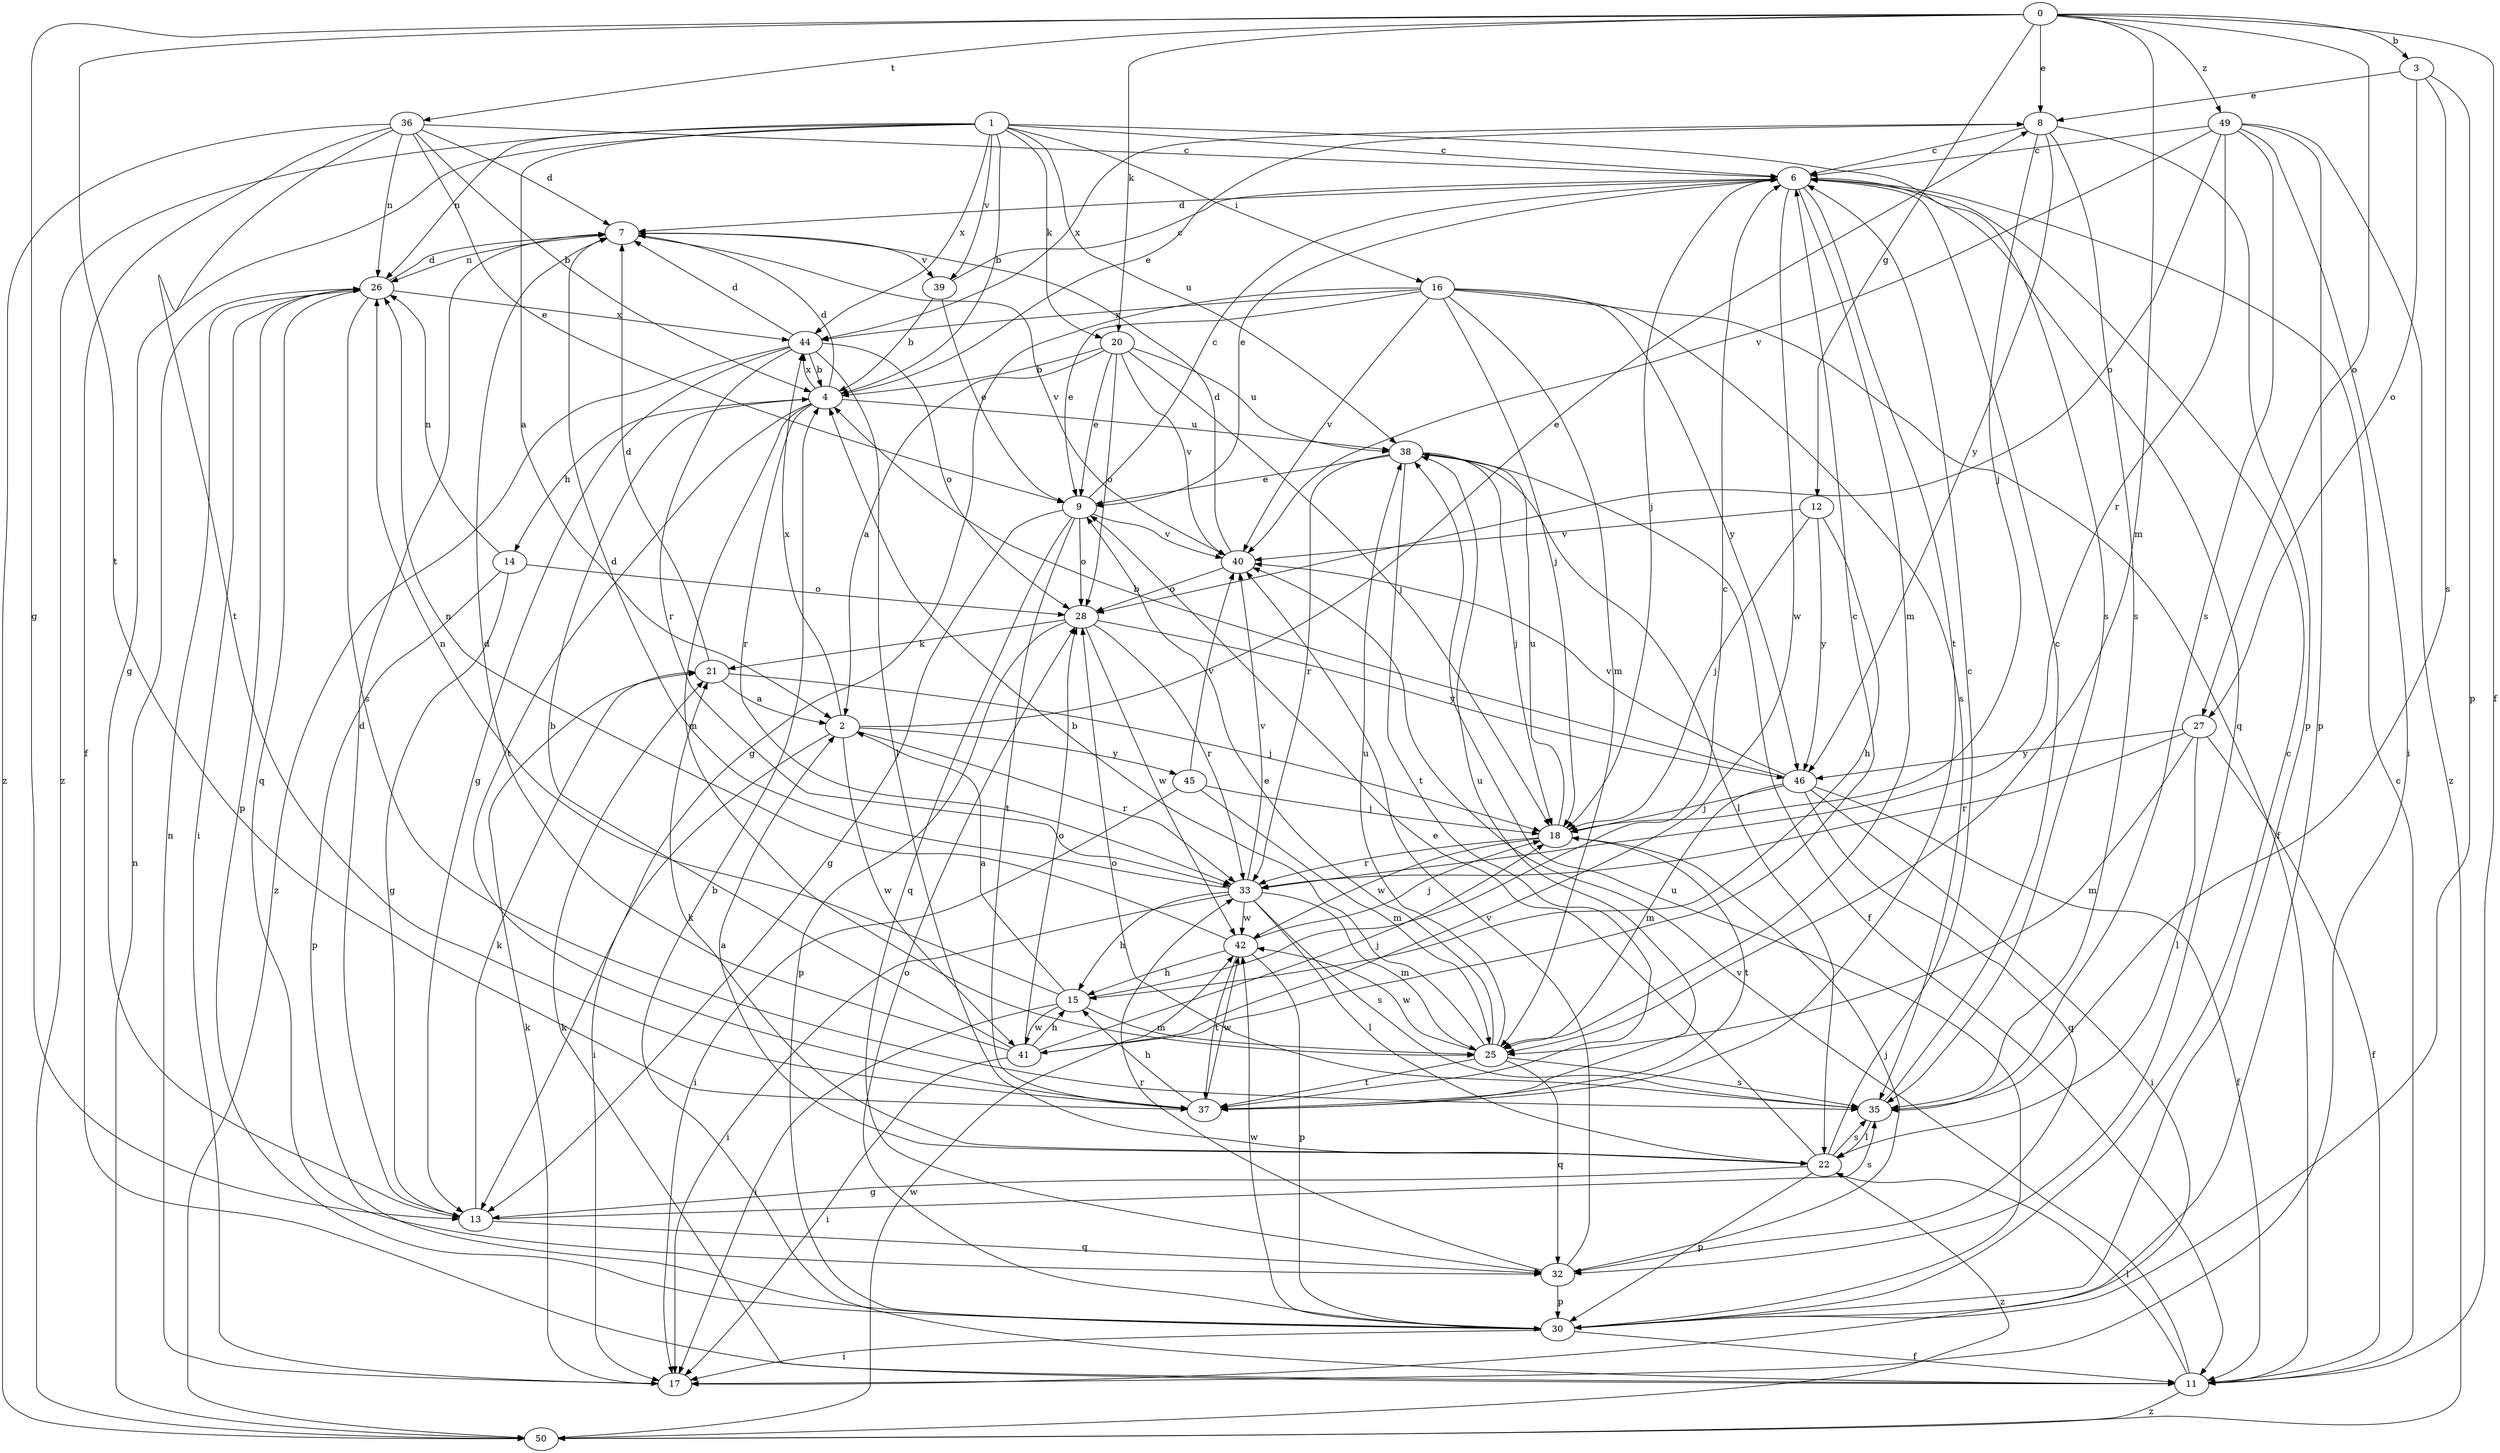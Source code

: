 strict digraph  {
0;
1;
2;
3;
4;
6;
7;
8;
9;
11;
12;
13;
14;
15;
16;
17;
18;
20;
21;
22;
25;
26;
27;
28;
30;
32;
33;
35;
36;
37;
38;
39;
40;
41;
42;
44;
45;
46;
49;
50;
0 -> 3  [label=b];
0 -> 8  [label=e];
0 -> 11  [label=f];
0 -> 12  [label=g];
0 -> 13  [label=g];
0 -> 20  [label=k];
0 -> 25  [label=m];
0 -> 27  [label=o];
0 -> 36  [label=t];
0 -> 37  [label=t];
0 -> 49  [label=z];
1 -> 2  [label=a];
1 -> 4  [label=b];
1 -> 6  [label=c];
1 -> 13  [label=g];
1 -> 16  [label=i];
1 -> 20  [label=k];
1 -> 26  [label=n];
1 -> 35  [label=s];
1 -> 38  [label=u];
1 -> 39  [label=v];
1 -> 44  [label=x];
1 -> 50  [label=z];
2 -> 8  [label=e];
2 -> 17  [label=i];
2 -> 33  [label=r];
2 -> 41  [label=w];
2 -> 44  [label=x];
2 -> 45  [label=y];
3 -> 8  [label=e];
3 -> 27  [label=o];
3 -> 30  [label=p];
3 -> 35  [label=s];
4 -> 7  [label=d];
4 -> 8  [label=e];
4 -> 14  [label=h];
4 -> 25  [label=m];
4 -> 33  [label=r];
4 -> 37  [label=t];
4 -> 38  [label=u];
4 -> 44  [label=x];
6 -> 7  [label=d];
6 -> 9  [label=e];
6 -> 18  [label=j];
6 -> 25  [label=m];
6 -> 32  [label=q];
6 -> 37  [label=t];
6 -> 41  [label=w];
7 -> 26  [label=n];
7 -> 39  [label=v];
7 -> 40  [label=v];
8 -> 6  [label=c];
8 -> 18  [label=j];
8 -> 30  [label=p];
8 -> 35  [label=s];
8 -> 44  [label=x];
8 -> 46  [label=y];
9 -> 6  [label=c];
9 -> 13  [label=g];
9 -> 28  [label=o];
9 -> 32  [label=q];
9 -> 37  [label=t];
9 -> 40  [label=v];
11 -> 4  [label=b];
11 -> 6  [label=c];
11 -> 21  [label=k];
11 -> 22  [label=l];
11 -> 40  [label=v];
11 -> 50  [label=z];
12 -> 15  [label=h];
12 -> 18  [label=j];
12 -> 40  [label=v];
12 -> 46  [label=y];
13 -> 7  [label=d];
13 -> 21  [label=k];
13 -> 32  [label=q];
13 -> 35  [label=s];
14 -> 13  [label=g];
14 -> 26  [label=n];
14 -> 28  [label=o];
14 -> 30  [label=p];
15 -> 2  [label=a];
15 -> 6  [label=c];
15 -> 17  [label=i];
15 -> 25  [label=m];
15 -> 26  [label=n];
15 -> 41  [label=w];
16 -> 9  [label=e];
16 -> 11  [label=f];
16 -> 13  [label=g];
16 -> 18  [label=j];
16 -> 25  [label=m];
16 -> 35  [label=s];
16 -> 40  [label=v];
16 -> 44  [label=x];
16 -> 46  [label=y];
17 -> 21  [label=k];
17 -> 26  [label=n];
18 -> 33  [label=r];
18 -> 37  [label=t];
18 -> 38  [label=u];
18 -> 42  [label=w];
20 -> 2  [label=a];
20 -> 4  [label=b];
20 -> 9  [label=e];
20 -> 18  [label=j];
20 -> 28  [label=o];
20 -> 38  [label=u];
20 -> 40  [label=v];
21 -> 2  [label=a];
21 -> 7  [label=d];
21 -> 18  [label=j];
22 -> 2  [label=a];
22 -> 6  [label=c];
22 -> 9  [label=e];
22 -> 13  [label=g];
22 -> 21  [label=k];
22 -> 30  [label=p];
22 -> 35  [label=s];
22 -> 50  [label=z];
25 -> 4  [label=b];
25 -> 9  [label=e];
25 -> 32  [label=q];
25 -> 35  [label=s];
25 -> 37  [label=t];
25 -> 38  [label=u];
25 -> 42  [label=w];
26 -> 7  [label=d];
26 -> 17  [label=i];
26 -> 30  [label=p];
26 -> 32  [label=q];
26 -> 35  [label=s];
26 -> 44  [label=x];
27 -> 11  [label=f];
27 -> 22  [label=l];
27 -> 25  [label=m];
27 -> 33  [label=r];
27 -> 46  [label=y];
28 -> 21  [label=k];
28 -> 30  [label=p];
28 -> 33  [label=r];
28 -> 42  [label=w];
28 -> 46  [label=y];
30 -> 6  [label=c];
30 -> 11  [label=f];
30 -> 17  [label=i];
30 -> 28  [label=o];
30 -> 38  [label=u];
30 -> 42  [label=w];
32 -> 18  [label=j];
32 -> 30  [label=p];
32 -> 33  [label=r];
32 -> 40  [label=v];
33 -> 7  [label=d];
33 -> 15  [label=h];
33 -> 17  [label=i];
33 -> 22  [label=l];
33 -> 25  [label=m];
33 -> 35  [label=s];
33 -> 40  [label=v];
33 -> 42  [label=w];
35 -> 6  [label=c];
35 -> 22  [label=l];
35 -> 28  [label=o];
36 -> 4  [label=b];
36 -> 6  [label=c];
36 -> 7  [label=d];
36 -> 9  [label=e];
36 -> 11  [label=f];
36 -> 26  [label=n];
36 -> 37  [label=t];
36 -> 50  [label=z];
37 -> 15  [label=h];
37 -> 38  [label=u];
37 -> 42  [label=w];
38 -> 9  [label=e];
38 -> 11  [label=f];
38 -> 18  [label=j];
38 -> 22  [label=l];
38 -> 33  [label=r];
38 -> 37  [label=t];
39 -> 4  [label=b];
39 -> 6  [label=c];
39 -> 9  [label=e];
40 -> 7  [label=d];
40 -> 28  [label=o];
41 -> 4  [label=b];
41 -> 6  [label=c];
41 -> 7  [label=d];
41 -> 15  [label=h];
41 -> 17  [label=i];
41 -> 18  [label=j];
41 -> 28  [label=o];
42 -> 15  [label=h];
42 -> 18  [label=j];
42 -> 26  [label=n];
42 -> 30  [label=p];
42 -> 37  [label=t];
44 -> 4  [label=b];
44 -> 7  [label=d];
44 -> 13  [label=g];
44 -> 22  [label=l];
44 -> 28  [label=o];
44 -> 33  [label=r];
44 -> 50  [label=z];
45 -> 17  [label=i];
45 -> 18  [label=j];
45 -> 25  [label=m];
45 -> 40  [label=v];
46 -> 4  [label=b];
46 -> 11  [label=f];
46 -> 17  [label=i];
46 -> 18  [label=j];
46 -> 25  [label=m];
46 -> 32  [label=q];
46 -> 40  [label=v];
49 -> 6  [label=c];
49 -> 17  [label=i];
49 -> 28  [label=o];
49 -> 30  [label=p];
49 -> 33  [label=r];
49 -> 35  [label=s];
49 -> 40  [label=v];
49 -> 50  [label=z];
50 -> 26  [label=n];
50 -> 42  [label=w];
}
